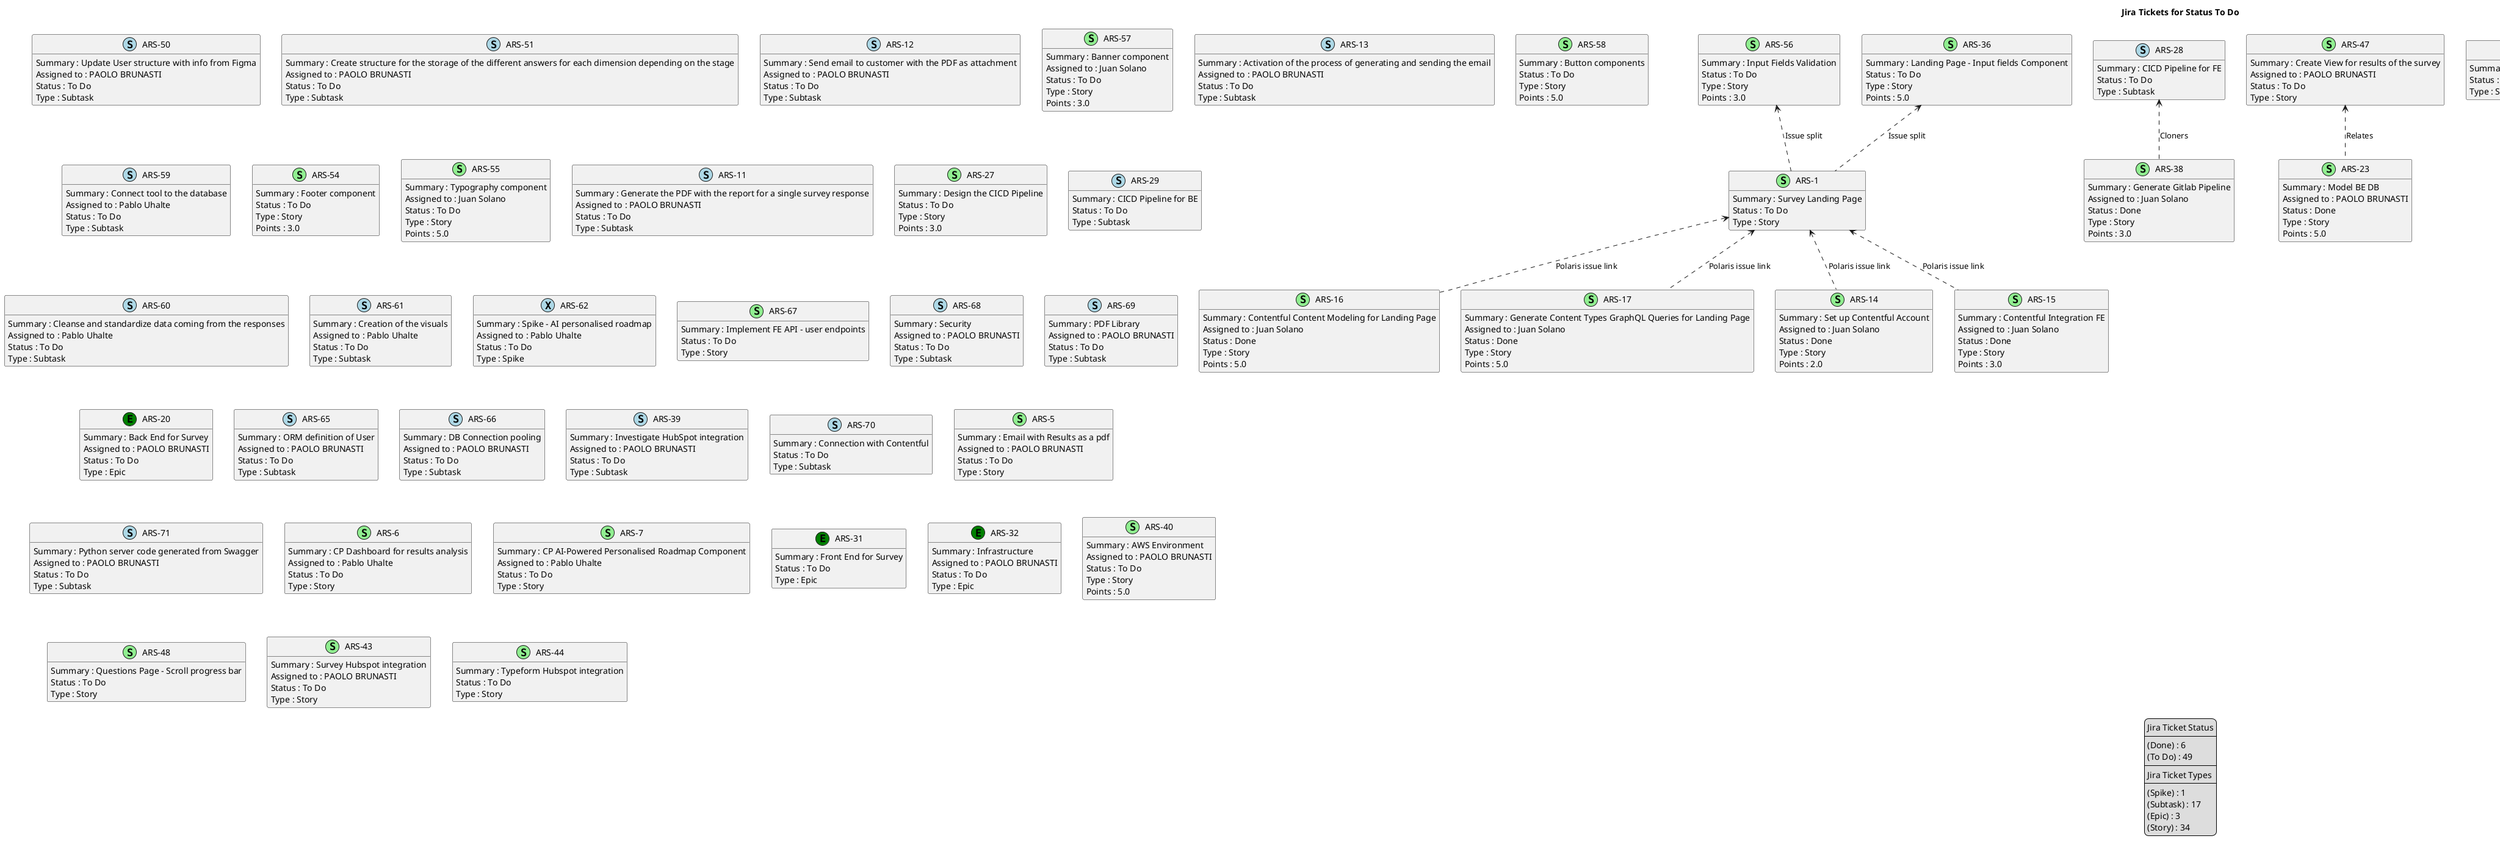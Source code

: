 @startuml
'https://plantuml.com/class-diagram

' GENERATE CLASS DIAGRAM ===========
' Generated at    : Tue May 14 15:35:46 CEST 2024

title Jira Tickets for Status To Do
hide empty members

legend
Jira Ticket Status
----
(Done) : 6
(To Do) : 49
----
Jira Ticket Types
----
(Spike) : 1
(Subtask) : 17
(Epic) : 3
(Story) : 34
end legend


' Tickets =======
class "ARS-16" << (S,lightgreen) >> {
  Summary : Contentful Content Modeling for Landing Page
  Assigned to : Juan Solano
  Status : Done
  Type : Story
  Points : 5.0
}

class "ARS-17" << (S,lightgreen) >> {
  Summary : Generate Content Types GraphQL Queries for Landing Page
  Assigned to : Juan Solano
  Status : Done
  Type : Story
  Points : 5.0
}

class "ARS-50" << (S,lightblue) >> {
  Summary : Update User structure with info from Figma
  Assigned to : PAOLO BRUNASTI
  Status : To Do
  Type : Subtask
}

class "ARS-51" << (S,lightblue) >> {
  Summary : Create structure for the storage of the different answers for each dimension depending on the stage
  Assigned to : PAOLO BRUNASTI
  Status : To Do
  Type : Subtask
}

class "ARS-56" << (S,lightgreen) >> {
  Summary : Input Fields Validation
  Status : To Do
  Type : Story
  Points : 3.0
}

class "ARS-12" << (S,lightblue) >> {
  Summary : Send email to customer with the PDF as attachment
  Assigned to : PAOLO BRUNASTI
  Status : To Do
  Type : Subtask
}

class "ARS-57" << (S,lightgreen) >> {
  Summary : Banner component
  Assigned to : Juan Solano
  Status : To Do
  Type : Story
  Points : 3.0
}

class "ARS-13" << (S,lightblue) >> {
  Summary : Activation of the process of generating and sending the email
  Assigned to : PAOLO BRUNASTI
  Status : To Do
  Type : Subtask
}

class "ARS-58" << (S,lightgreen) >> {
  Summary : Button components
  Status : To Do
  Type : Story
  Points : 5.0
}

class "ARS-14" << (S,lightgreen) >> {
  Summary : Set up Contentful Account
  Assigned to : Juan Solano
  Status : Done
  Type : Story
  Points : 2.0
}

class "ARS-59" << (S,lightblue) >> {
  Summary : Connect tool to the database 
  Assigned to : Pablo Uhalte
  Status : To Do
  Type : Subtask
}

class "ARS-15" << (S,lightgreen) >> {
  Summary : Contentful Integration FE
  Assigned to : Juan Solano
  Status : Done
  Type : Story
  Points : 3.0
}

class "ARS-54" << (S,lightgreen) >> {
  Summary : Footer component
  Status : To Do
  Type : Story
  Points : 3.0
}

class "ARS-55" << (S,lightgreen) >> {
  Summary : Typography component
  Assigned to : Juan Solano
  Status : To Do
  Type : Story
  Points : 5.0
}

class "ARS-11" << (S,lightblue) >> {
  Summary : Generate the PDF with the report for a single survey response
  Assigned to : PAOLO BRUNASTI
  Status : To Do
  Type : Subtask
}

class "ARS-27" << (S,lightgreen) >> {
  Summary : Design the CICD Pipeline
  Status : To Do
  Type : Story
  Points : 3.0
}

class "ARS-28" << (S,lightblue) >> {
  Summary : CICD Pipeline for FE
  Status : To Do
  Type : Subtask
}

class "ARS-29" << (S,lightblue) >> {
  Summary : CICD Pipeline for BE
  Status : To Do
  Type : Subtask
}

class "ARS-60" << (S,lightblue) >> {
  Summary : Cleanse and standardize data coming from the responses
  Assigned to : Pablo Uhalte
  Status : To Do
  Type : Subtask
}

class "ARS-61" << (S,lightblue) >> {
  Summary : Creation of the visuals
  Assigned to : Pablo Uhalte
  Status : To Do
  Type : Subtask
}

class "ARS-62" << (X,lightblue) >> {
  Summary : Spike - AI personalised roadmap
  Assigned to : Pablo Uhalte
  Status : To Do
  Type : Spike
}

class "ARS-67" << (S,lightgreen) >> {
  Summary : Implement FE API - user endpoints
  Status : To Do
  Type : Story
}

class "ARS-23" << (S,lightgreen) >> {
  Summary : Model BE DB
  Assigned to : PAOLO BRUNASTI
  Status : Done
  Type : Story
  Points : 5.0
}

class "ARS-68" << (S,lightblue) >> {
  Summary : Security
  Assigned to : PAOLO BRUNASTI
  Status : To Do
  Type : Subtask
}

class "ARS-69" << (S,lightblue) >> {
  Summary : PDF Library
  Assigned to : PAOLO BRUNASTI
  Status : To Do
  Type : Subtask
}

class "ARS-26" << (S,lightgreen) >> {
  Summary : Implement APIs
  Assigned to : Nneka Tielman
  Status : To Do
  Type : Story
  Points : 8.0
}

class "ARS-63" << (S,lightgreen) >> {
  Summary : Implement Analytics API
  Status : To Do
  Type : Story
}

class "ARS-64" << (S,lightgreen) >> {
  Summary : Auth for Analytics API
  Status : To Do
  Type : Story
}

class "ARS-20" << (E,green) >> {
  Summary : Back End for Survey
  Assigned to : PAOLO BRUNASTI
  Status : To Do
  Type : Epic
}

class "ARS-65" << (S,lightblue) >> {
  Summary : ORM definition of User
  Assigned to : PAOLO BRUNASTI
  Status : To Do
  Type : Subtask
}

class "ARS-66" << (S,lightblue) >> {
  Summary : DB Connection pooling
  Assigned to : PAOLO BRUNASTI
  Status : To Do
  Type : Subtask
}

class "ARS-38" << (S,lightgreen) >> {
  Summary : Generate Gitlab Pipeline
  Assigned to : Juan Solano
  Status : Done
  Type : Story
  Points : 3.0
}

class "ARS-39" << (S,lightblue) >> {
  Summary : Investigate HubSpot integration
  Assigned to : PAOLO BRUNASTI
  Status : To Do
  Type : Subtask
}

class "ARS-70" << (S,lightblue) >> {
  Summary : Connection with Contentful
  Status : To Do
  Type : Subtask
}

class "ARS-5" << (S,lightgreen) >> {
  Summary : Email with Results as a pdf
  Assigned to : PAOLO BRUNASTI
  Status : To Do
  Type : Story
}

class "ARS-71" << (S,lightblue) >> {
  Summary : Python server code generated from Swagger
  Assigned to : PAOLO BRUNASTI
  Status : To Do
  Type : Subtask
}

class "ARS-6" << (S,lightgreen) >> {
  Summary : CP Dashboard for results analysis
  Assigned to : Pablo Uhalte
  Status : To Do
  Type : Story
}

class "ARS-3" << (S,lightgreen) >> {
  Summary : Questions Page - Progress Bar Component
  Status : To Do
  Type : Story
}

class "ARS-4" << (S,lightgreen) >> {
  Summary : Survey Results Page
  Status : To Do
  Type : Story
}

class "ARS-9" << (S,lightgreen) >> {
  Summary : Results Page - Personalised High-Level Roadmap Component
  Status : To Do
  Type : Story
}

class "ARS-7" << (S,lightgreen) >> {
  Summary : CP AI-Powered Personalised Roadmap Component
  Assigned to : Pablo Uhalte
  Status : To Do
  Type : Story
}

class "ARS-8" << (S,lightgreen) >> {
  Summary : Results Page - Scoring Graphic Component
  Status : To Do
  Type : Story
}

class "ARS-36" << (S,lightgreen) >> {
  Summary : Landing Page - Input fields Component
  Status : To Do
  Type : Story
  Points : 5.0
}

class "ARS-1" << (S,lightgreen) >> {
  Summary : Survey Landing Page
  Status : To Do
  Type : Story
}

class "ARS-2" << (S,lightgreen) >> {
  Summary : Survey Questions Pages
  Status : To Do
  Type : Story
}

class "ARS-31" << (E,green) >> {
  Summary : Front End for Survey
  Status : To Do
  Type : Epic
}

class "ARS-32" << (E,green) >> {
  Summary : Infrastructure
  Assigned to : PAOLO BRUNASTI
  Status : To Do
  Type : Epic
}

class "ARS-33" << (S,lightgreen) >> {
  Summary : Questions Page - Save Survey Progress
  Status : To Do
  Type : Story
}

class "ARS-40" << (S,lightgreen) >> {
  Summary : AWS Environment
  Assigned to : PAOLO BRUNASTI
  Status : To Do
  Type : Story
  Points : 5.0
}

class "ARS-47" << (S,lightgreen) >> {
  Summary : Create View for results of the survey
  Assigned to : PAOLO BRUNASTI
  Status : To Do
  Type : Story
}

class "ARS-48" << (S,lightgreen) >> {
  Summary : Questions Page - Scroll progress bar
  Status : To Do
  Type : Story
}

class "ARS-41" << (S,lightgreen) >> {
  Summary : Questions Page - Personalised with company name
  Status : To Do
  Type : Story
}

class "ARS-42" << (S,lightgreen) >> {
  Summary : Results Page - Personalised Thank you message
  Status : To Do
  Type : Story
}

class "ARS-43" << (S,lightgreen) >> {
  Summary : Survey Hubspot integration
  Assigned to : PAOLO BRUNASTI
  Status : To Do
  Type : Story
}

class "ARS-44" << (S,lightgreen) >> {
  Summary : Typeform Hubspot integration
  Status : To Do
  Type : Story
}



' Links =======
"ARS-56" <.. "ARS-1" : Issue split
"ARS-28" <.. "ARS-38" : Cloners
"ARS-63" <.. "ARS-26" : Issue split
"ARS-64" <.. "ARS-26" : Issue split
"ARS-3" <.. "ARS-2" : Issue split
"ARS-9" <.. "ARS-4" : Issue split
"ARS-8" <.. "ARS-4" : Issue split
"ARS-36" <.. "ARS-1" : Issue split
"ARS-1" <.. "ARS-14" : Polaris issue link
"ARS-1" <.. "ARS-15" : Polaris issue link
"ARS-1" <.. "ARS-16" : Polaris issue link
"ARS-1" <.. "ARS-17" : Polaris issue link
"ARS-33" <.. "ARS-2" : Issue split
"ARS-47" <.. "ARS-23" : Relates
"ARS-41" <.. "ARS-2" : Polaris datapoint issue link
"ARS-42" <.. "ARS-4" : Polaris datapoint issue link


@enduml
